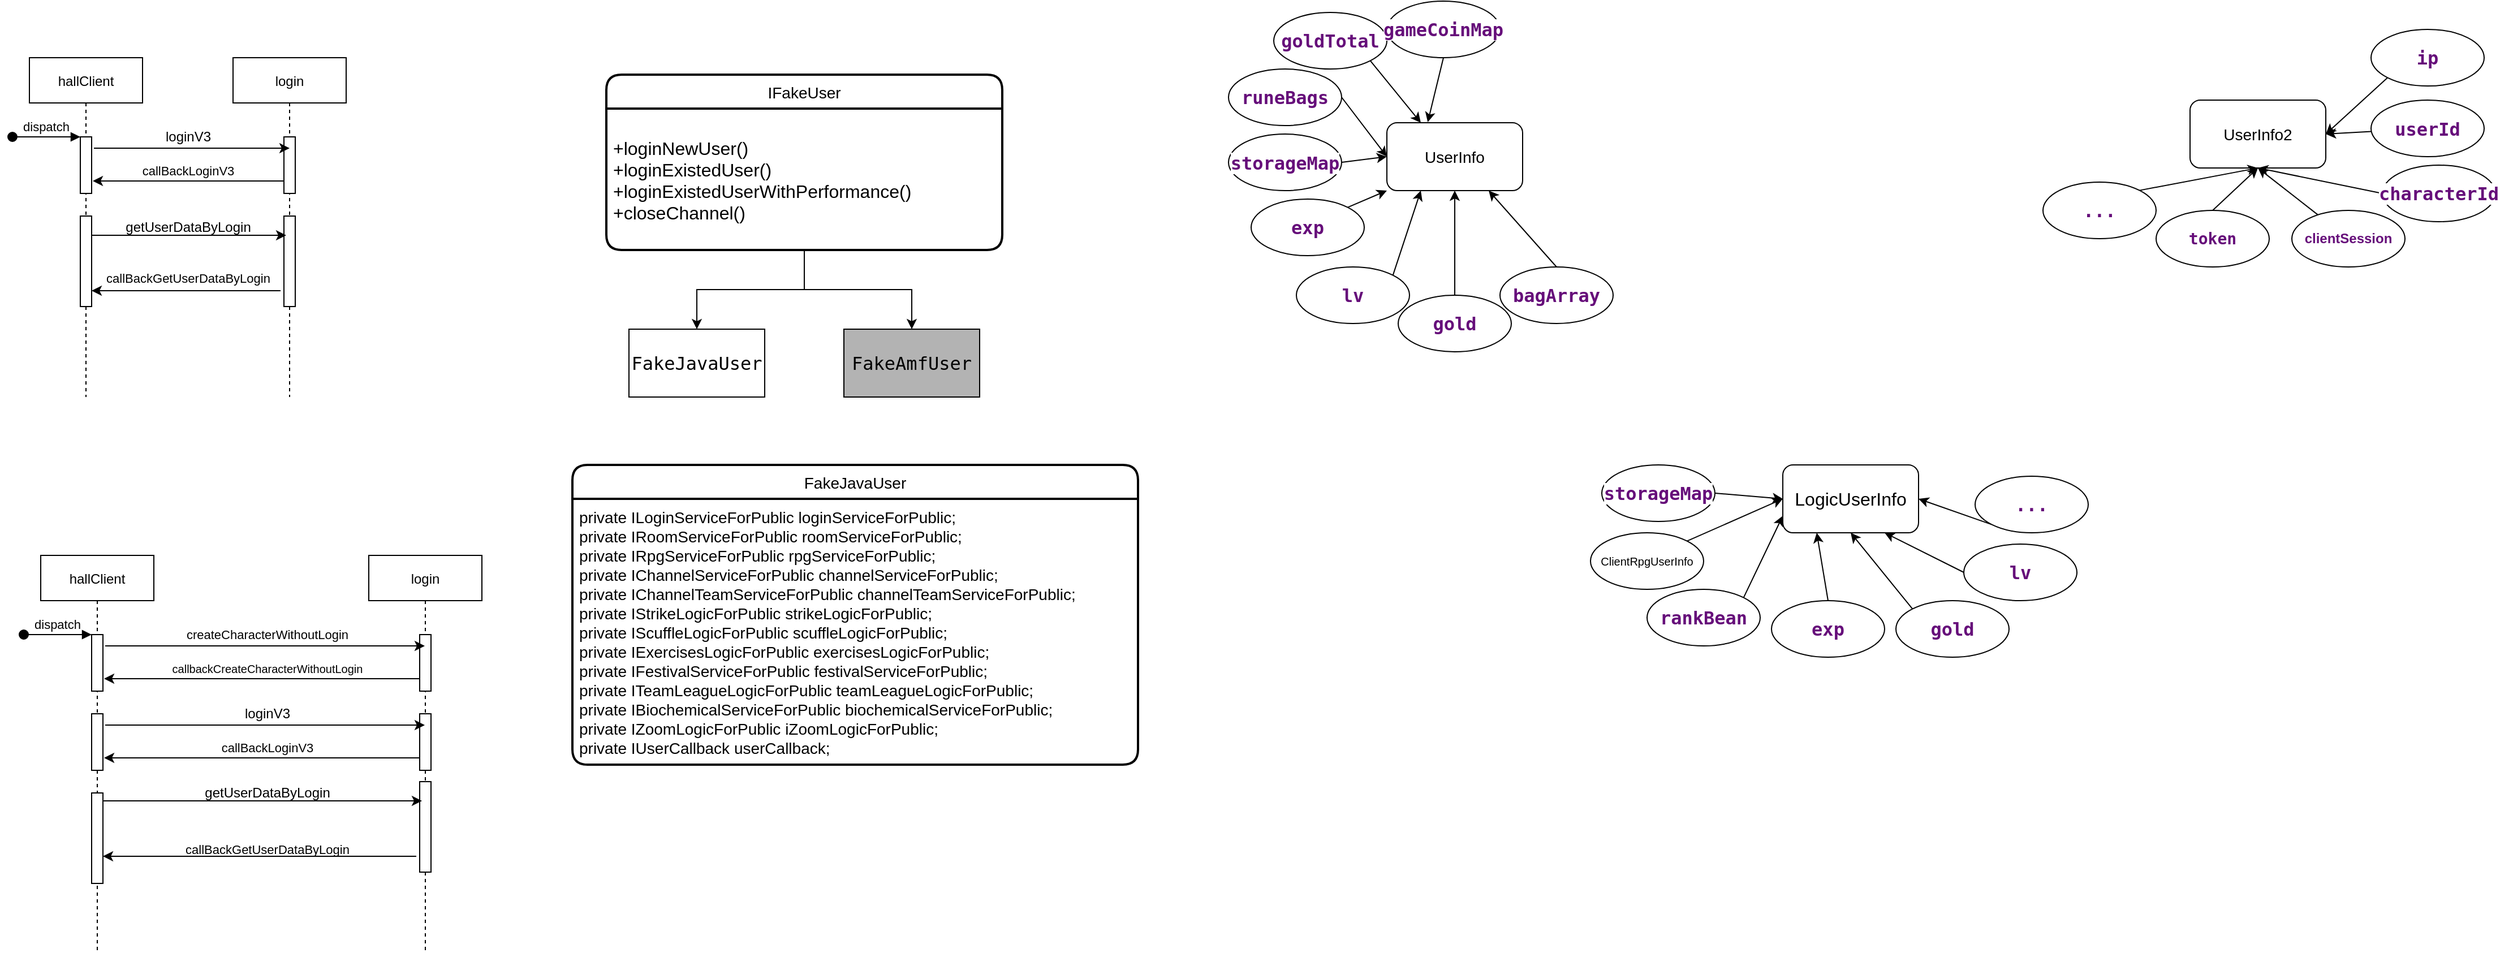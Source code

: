 <mxfile version="15.8.8" type="github">
  <diagram id="kgpKYQtTHZ0yAKxKKP6v" name="Page-1">
    <mxGraphModel dx="1013" dy="503" grid="1" gridSize="10" guides="1" tooltips="1" connect="1" arrows="1" fold="1" page="1" pageScale="1" pageWidth="3300" pageHeight="4681" math="0" shadow="0">
      <root>
        <mxCell id="0" />
        <mxCell id="1" parent="0" />
        <mxCell id="3nuBFxr9cyL0pnOWT2aG-1" value="hallClient" style="shape=umlLifeline;perimeter=lifelinePerimeter;container=1;collapsible=0;recursiveResize=0;rounded=0;shadow=0;strokeWidth=1;" parent="1" vertex="1">
          <mxGeometry x="120" y="80" width="100" height="300" as="geometry" />
        </mxCell>
        <mxCell id="3nuBFxr9cyL0pnOWT2aG-3" value="dispatch" style="verticalAlign=bottom;startArrow=oval;endArrow=block;startSize=8;shadow=0;strokeWidth=1;" parent="3nuBFxr9cyL0pnOWT2aG-1" edge="1">
          <mxGeometry relative="1" as="geometry">
            <mxPoint x="-15" y="70" as="sourcePoint" />
            <mxPoint x="45" y="70" as="targetPoint" />
          </mxGeometry>
        </mxCell>
        <mxCell id="3nuBFxr9cyL0pnOWT2aG-4" value="" style="points=[];perimeter=orthogonalPerimeter;rounded=0;shadow=0;strokeWidth=1;" parent="3nuBFxr9cyL0pnOWT2aG-1" vertex="1">
          <mxGeometry x="45" y="70" width="10" height="50" as="geometry" />
        </mxCell>
        <mxCell id="D1cvWWY6wySRjiaeFIVJ-10" value="" style="html=1;points=[];perimeter=orthogonalPerimeter;fontSize=11;" vertex="1" parent="3nuBFxr9cyL0pnOWT2aG-1">
          <mxGeometry x="45" y="140" width="10" height="80" as="geometry" />
        </mxCell>
        <mxCell id="3nuBFxr9cyL0pnOWT2aG-5" value="login" style="shape=umlLifeline;perimeter=lifelinePerimeter;container=1;collapsible=0;recursiveResize=0;rounded=0;shadow=0;strokeWidth=1;" parent="1" vertex="1">
          <mxGeometry x="300" y="80" width="100" height="300" as="geometry" />
        </mxCell>
        <mxCell id="3nuBFxr9cyL0pnOWT2aG-6" value="" style="points=[];perimeter=orthogonalPerimeter;rounded=0;shadow=0;strokeWidth=1;" parent="3nuBFxr9cyL0pnOWT2aG-5" vertex="1">
          <mxGeometry x="45" y="70" width="10" height="50" as="geometry" />
        </mxCell>
        <mxCell id="D1cvWWY6wySRjiaeFIVJ-11" value="" style="html=1;points=[];perimeter=orthogonalPerimeter;fontSize=11;" vertex="1" parent="3nuBFxr9cyL0pnOWT2aG-5">
          <mxGeometry x="45" y="140" width="10" height="80" as="geometry" />
        </mxCell>
        <mxCell id="D1cvWWY6wySRjiaeFIVJ-1" value="" style="endArrow=classic;html=1;rounded=0;exitX=1.2;exitY=0.2;exitDx=0;exitDy=0;exitPerimeter=0;" edge="1" parent="1" source="3nuBFxr9cyL0pnOWT2aG-4">
          <mxGeometry width="50" height="50" relative="1" as="geometry">
            <mxPoint x="180" y="160" as="sourcePoint" />
            <mxPoint x="350" y="160" as="targetPoint" />
            <Array as="points" />
          </mxGeometry>
        </mxCell>
        <mxCell id="D1cvWWY6wySRjiaeFIVJ-2" value="&lt;div style=&quot;background-color: rgb(255, 255, 255); font-size: 12px;&quot;&gt;loginV3&lt;/div&gt;" style="text;html=1;align=center;verticalAlign=middle;resizable=0;points=[];autosize=1;strokeColor=none;fillColor=none;fontSize=12;fontFamily=Helvetica;" vertex="1" parent="1">
          <mxGeometry x="230" y="130" width="60" height="40" as="geometry" />
        </mxCell>
        <mxCell id="D1cvWWY6wySRjiaeFIVJ-7" value="" style="endArrow=classic;html=1;rounded=0;entryX=1.1;entryY=0.78;entryDx=0;entryDy=0;entryPerimeter=0;" edge="1" parent="1" source="3nuBFxr9cyL0pnOWT2aG-6" target="3nuBFxr9cyL0pnOWT2aG-4">
          <mxGeometry width="50" height="50" relative="1" as="geometry">
            <mxPoint x="550" y="290" as="sourcePoint" />
            <mxPoint x="600" y="240" as="targetPoint" />
          </mxGeometry>
        </mxCell>
        <mxCell id="D1cvWWY6wySRjiaeFIVJ-8" value="&lt;div style=&quot;background-color: rgb(255, 255, 255); font-size: 11px;&quot;&gt;callBackLoginV3&lt;/div&gt;" style="text;html=1;align=center;verticalAlign=middle;resizable=0;points=[];autosize=1;strokeColor=none;fillColor=none;fontSize=11;fontFamily=Helvetica;" vertex="1" parent="1">
          <mxGeometry x="205" y="160" width="110" height="40" as="geometry" />
        </mxCell>
        <mxCell id="D1cvWWY6wySRjiaeFIVJ-12" value="" style="endArrow=classic;html=1;rounded=0;fontSize=11;entryX=0.2;entryY=0.213;entryDx=0;entryDy=0;entryPerimeter=0;" edge="1" parent="1" source="D1cvWWY6wySRjiaeFIVJ-10" target="D1cvWWY6wySRjiaeFIVJ-11">
          <mxGeometry width="50" height="50" relative="1" as="geometry">
            <mxPoint x="190" y="280" as="sourcePoint" />
            <mxPoint x="240" y="230" as="targetPoint" />
          </mxGeometry>
        </mxCell>
        <mxCell id="D1cvWWY6wySRjiaeFIVJ-13" value="&lt;div style=&quot;font-size: 12px;&quot;&gt;getUserDataByLogin&lt;/div&gt;" style="text;html=1;align=center;verticalAlign=middle;resizable=0;points=[];autosize=1;strokeColor=none;fillColor=none;fontSize=12;fontFamily=Helvetica;labelBackgroundColor=none;" vertex="1" parent="1">
          <mxGeometry x="195" y="220" width="130" height="20" as="geometry" />
        </mxCell>
        <mxCell id="D1cvWWY6wySRjiaeFIVJ-14" value="" style="endArrow=classic;html=1;rounded=0;fontFamily=Helvetica;fontSize=12;exitX=-0.3;exitY=0.825;exitDx=0;exitDy=0;exitPerimeter=0;" edge="1" parent="1" source="D1cvWWY6wySRjiaeFIVJ-11" target="D1cvWWY6wySRjiaeFIVJ-10">
          <mxGeometry width="50" height="50" relative="1" as="geometry">
            <mxPoint x="520" y="300" as="sourcePoint" />
            <mxPoint x="570" y="250" as="targetPoint" />
          </mxGeometry>
        </mxCell>
        <mxCell id="D1cvWWY6wySRjiaeFIVJ-15" value="&lt;div style=&quot;font-size: 11px;&quot;&gt;&lt;span style=&quot;font-size: 11px;&quot;&gt;callBackGetUserDataByLogin&lt;/span&gt;&lt;/div&gt;" style="text;html=1;align=center;verticalAlign=middle;resizable=0;points=[];autosize=1;strokeColor=none;fillColor=none;fontSize=11;fontFamily=Helvetica;fontColor=default;labelBackgroundColor=none;fontStyle=0" vertex="1" parent="1">
          <mxGeometry x="175" y="265" width="170" height="20" as="geometry" />
        </mxCell>
        <mxCell id="D1cvWWY6wySRjiaeFIVJ-16" value="hallClient" style="shape=umlLifeline;perimeter=lifelinePerimeter;container=1;collapsible=0;recursiveResize=0;rounded=0;shadow=0;strokeWidth=1;" vertex="1" parent="1">
          <mxGeometry x="130" y="520" width="100" height="350" as="geometry" />
        </mxCell>
        <mxCell id="D1cvWWY6wySRjiaeFIVJ-17" value="dispatch" style="verticalAlign=bottom;startArrow=oval;endArrow=block;startSize=8;shadow=0;strokeWidth=1;" edge="1" parent="D1cvWWY6wySRjiaeFIVJ-16">
          <mxGeometry relative="1" as="geometry">
            <mxPoint x="-15" y="70" as="sourcePoint" />
            <mxPoint x="45" y="70" as="targetPoint" />
          </mxGeometry>
        </mxCell>
        <mxCell id="D1cvWWY6wySRjiaeFIVJ-18" value="" style="points=[];perimeter=orthogonalPerimeter;rounded=0;shadow=0;strokeWidth=1;" vertex="1" parent="D1cvWWY6wySRjiaeFIVJ-16">
          <mxGeometry x="45" y="70" width="10" height="50" as="geometry" />
        </mxCell>
        <mxCell id="D1cvWWY6wySRjiaeFIVJ-20" value="login" style="shape=umlLifeline;perimeter=lifelinePerimeter;container=1;collapsible=0;recursiveResize=0;rounded=0;shadow=0;strokeWidth=1;" vertex="1" parent="1">
          <mxGeometry x="420" y="520" width="100" height="350" as="geometry" />
        </mxCell>
        <mxCell id="D1cvWWY6wySRjiaeFIVJ-21" value="" style="points=[];perimeter=orthogonalPerimeter;rounded=0;shadow=0;strokeWidth=1;" vertex="1" parent="D1cvWWY6wySRjiaeFIVJ-20">
          <mxGeometry x="45" y="70" width="10" height="50" as="geometry" />
        </mxCell>
        <mxCell id="D1cvWWY6wySRjiaeFIVJ-34" value="" style="points=[];perimeter=orthogonalPerimeter;rounded=0;shadow=0;strokeWidth=1;" vertex="1" parent="D1cvWWY6wySRjiaeFIVJ-20">
          <mxGeometry x="45" y="140" width="10" height="50" as="geometry" />
        </mxCell>
        <mxCell id="D1cvWWY6wySRjiaeFIVJ-35" value="" style="html=1;points=[];perimeter=orthogonalPerimeter;fontSize=11;" vertex="1" parent="D1cvWWY6wySRjiaeFIVJ-20">
          <mxGeometry x="45" y="200" width="10" height="80" as="geometry" />
        </mxCell>
        <mxCell id="D1cvWWY6wySRjiaeFIVJ-23" value="" style="endArrow=classic;html=1;rounded=0;exitX=1.2;exitY=0.2;exitDx=0;exitDy=0;exitPerimeter=0;" edge="1" parent="1" source="D1cvWWY6wySRjiaeFIVJ-18" target="D1cvWWY6wySRjiaeFIVJ-20">
          <mxGeometry width="50" height="50" relative="1" as="geometry">
            <mxPoint x="190" y="600" as="sourcePoint" />
            <mxPoint x="360" y="600" as="targetPoint" />
            <Array as="points" />
          </mxGeometry>
        </mxCell>
        <mxCell id="D1cvWWY6wySRjiaeFIVJ-24" value="&lt;div style=&quot;background-color: rgb(255, 255, 255); font-size: 11px;&quot;&gt;&lt;div style=&quot;font-size: 11px;&quot;&gt;createCharacterWithoutLogin&lt;/div&gt;&lt;/div&gt;" style="text;html=1;align=center;verticalAlign=middle;resizable=0;points=[];autosize=1;strokeColor=none;fillColor=none;fontSize=11;fontFamily=Helvetica;" vertex="1" parent="1">
          <mxGeometry x="240" y="570" width="180" height="40" as="geometry" />
        </mxCell>
        <mxCell id="D1cvWWY6wySRjiaeFIVJ-25" value="" style="endArrow=classic;html=1;rounded=0;entryX=1.1;entryY=0.78;entryDx=0;entryDy=0;entryPerimeter=0;" edge="1" parent="1" source="D1cvWWY6wySRjiaeFIVJ-21" target="D1cvWWY6wySRjiaeFIVJ-18">
          <mxGeometry width="50" height="50" relative="1" as="geometry">
            <mxPoint x="560" y="730" as="sourcePoint" />
            <mxPoint x="610" y="680" as="targetPoint" />
          </mxGeometry>
        </mxCell>
        <mxCell id="D1cvWWY6wySRjiaeFIVJ-26" value="&lt;div style=&quot;font-size: 10px;&quot;&gt;&lt;div style=&quot;font-size: 10px;&quot;&gt;callbackCreateCharacterWithoutLogin&lt;/div&gt;&lt;/div&gt;" style="text;html=1;align=center;verticalAlign=middle;resizable=0;points=[];autosize=1;strokeColor=none;fillColor=none;fontSize=10;fontFamily=Helvetica;fontStyle=0;labelBackgroundColor=none;" vertex="1" parent="1">
          <mxGeometry x="220" y="610" width="220" height="20" as="geometry" />
        </mxCell>
        <mxCell id="D1cvWWY6wySRjiaeFIVJ-32" value="" style="points=[];perimeter=orthogonalPerimeter;rounded=0;shadow=0;strokeWidth=1;" vertex="1" parent="1">
          <mxGeometry x="175" y="660" width="10" height="50" as="geometry" />
        </mxCell>
        <mxCell id="D1cvWWY6wySRjiaeFIVJ-33" value="" style="html=1;points=[];perimeter=orthogonalPerimeter;fontSize=11;" vertex="1" parent="1">
          <mxGeometry x="175" y="730" width="10" height="80" as="geometry" />
        </mxCell>
        <mxCell id="D1cvWWY6wySRjiaeFIVJ-36" value="" style="endArrow=classic;html=1;rounded=0;exitX=1.2;exitY=0.2;exitDx=0;exitDy=0;exitPerimeter=0;" edge="1" parent="1" source="D1cvWWY6wySRjiaeFIVJ-32" target="D1cvWWY6wySRjiaeFIVJ-20">
          <mxGeometry width="50" height="50" relative="1" as="geometry">
            <mxPoint x="190" y="670" as="sourcePoint" />
            <mxPoint x="360" y="670" as="targetPoint" />
            <Array as="points" />
          </mxGeometry>
        </mxCell>
        <mxCell id="D1cvWWY6wySRjiaeFIVJ-37" value="" style="endArrow=classic;html=1;rounded=0;entryX=1.1;entryY=0.78;entryDx=0;entryDy=0;entryPerimeter=0;" edge="1" parent="1" source="D1cvWWY6wySRjiaeFIVJ-34" target="D1cvWWY6wySRjiaeFIVJ-32">
          <mxGeometry width="50" height="50" relative="1" as="geometry">
            <mxPoint x="560" y="800" as="sourcePoint" />
            <mxPoint x="610" y="750" as="targetPoint" />
          </mxGeometry>
        </mxCell>
        <mxCell id="D1cvWWY6wySRjiaeFIVJ-38" value="&lt;div style=&quot;background-color: rgb(255, 255, 255); font-size: 11px;&quot;&gt;callBackLoginV3&lt;/div&gt;" style="text;html=1;align=center;verticalAlign=middle;resizable=0;points=[];autosize=1;strokeColor=none;fillColor=none;fontSize=11;fontFamily=Helvetica;" vertex="1" parent="1">
          <mxGeometry x="275" y="670" width="110" height="40" as="geometry" />
        </mxCell>
        <mxCell id="D1cvWWY6wySRjiaeFIVJ-39" value="" style="endArrow=classic;html=1;rounded=0;fontSize=11;entryX=0.2;entryY=0.213;entryDx=0;entryDy=0;entryPerimeter=0;" edge="1" parent="1" source="D1cvWWY6wySRjiaeFIVJ-33" target="D1cvWWY6wySRjiaeFIVJ-35">
          <mxGeometry width="50" height="50" relative="1" as="geometry">
            <mxPoint x="200" y="790" as="sourcePoint" />
            <mxPoint x="250" y="740" as="targetPoint" />
          </mxGeometry>
        </mxCell>
        <mxCell id="D1cvWWY6wySRjiaeFIVJ-40" value="&lt;div style=&quot;font-size: 12px;&quot;&gt;getUserDataByLogin&lt;/div&gt;" style="text;html=1;align=center;verticalAlign=middle;resizable=0;points=[];autosize=1;strokeColor=none;fillColor=none;fontSize=12;fontFamily=Helvetica;labelBackgroundColor=none;" vertex="1" parent="1">
          <mxGeometry x="265" y="720" width="130" height="20" as="geometry" />
        </mxCell>
        <mxCell id="D1cvWWY6wySRjiaeFIVJ-41" value="" style="endArrow=classic;html=1;rounded=0;fontFamily=Helvetica;fontSize=12;exitX=-0.3;exitY=0.825;exitDx=0;exitDy=0;exitPerimeter=0;" edge="1" parent="1" source="D1cvWWY6wySRjiaeFIVJ-35" target="D1cvWWY6wySRjiaeFIVJ-33">
          <mxGeometry width="50" height="50" relative="1" as="geometry">
            <mxPoint x="530" y="810" as="sourcePoint" />
            <mxPoint x="580" y="760" as="targetPoint" />
          </mxGeometry>
        </mxCell>
        <mxCell id="D1cvWWY6wySRjiaeFIVJ-42" value="&lt;div style=&quot;font-size: 11px;&quot;&gt;&lt;span style=&quot;font-size: 11px;&quot;&gt;callBackGetUserDataByLogin&lt;/span&gt;&lt;/div&gt;" style="text;html=1;align=center;verticalAlign=middle;resizable=0;points=[];autosize=1;strokeColor=none;fillColor=none;fontSize=11;fontFamily=Helvetica;fontColor=default;labelBackgroundColor=none;fontStyle=0" vertex="1" parent="1">
          <mxGeometry x="245" y="770" width="170" height="20" as="geometry" />
        </mxCell>
        <mxCell id="D1cvWWY6wySRjiaeFIVJ-44" value="&lt;div style=&quot;background-color: rgb(255, 255, 255); font-size: 12px;&quot;&gt;loginV3&lt;/div&gt;" style="text;html=1;align=center;verticalAlign=middle;resizable=0;points=[];autosize=1;strokeColor=none;fillColor=none;fontSize=12;fontFamily=Helvetica;" vertex="1" parent="1">
          <mxGeometry x="300" y="640" width="60" height="40" as="geometry" />
        </mxCell>
        <mxCell id="D1cvWWY6wySRjiaeFIVJ-49" value="IFakeUser" style="swimlane;childLayout=stackLayout;horizontal=1;startSize=30;horizontalStack=0;rounded=1;fontSize=14;fontStyle=0;strokeWidth=2;resizeParent=0;resizeLast=1;shadow=0;dashed=0;align=center;labelBackgroundColor=none;fontFamily=Helvetica;fontColor=default;" vertex="1" parent="1">
          <mxGeometry x="630" y="95" width="350" height="155" as="geometry" />
        </mxCell>
        <mxCell id="D1cvWWY6wySRjiaeFIVJ-50" value="+loginNewUser()&#xa;+loginExistedUser()&#xa;+loginExistedUserWithPerformance()&#xa;+closeChannel()" style="align=left;strokeColor=none;fillColor=none;spacingLeft=4;fontSize=16;verticalAlign=middle;resizable=0;rotatable=0;part=1;labelBackgroundColor=none;fontFamily=Helvetica;fontColor=default;" vertex="1" parent="D1cvWWY6wySRjiaeFIVJ-49">
          <mxGeometry y="30" width="350" height="125" as="geometry" />
        </mxCell>
        <mxCell id="D1cvWWY6wySRjiaeFIVJ-51" value="&lt;pre style=&quot;font-size: 12pt;&quot;&gt;FakeAmfUser&lt;/pre&gt;" style="rounded=0;whiteSpace=wrap;html=1;labelBackgroundColor=none;fontFamily=Helvetica;fontSize=16;fontColor=default;fillColor=#B3B3B3;" vertex="1" parent="1">
          <mxGeometry x="840" y="320" width="120" height="60" as="geometry" />
        </mxCell>
        <mxCell id="D1cvWWY6wySRjiaeFIVJ-52" value="&lt;pre style=&quot;background-color: rgb(255 , 255 , 255) ; font-size: 12pt&quot;&gt;FakeJavaUser&lt;/pre&gt;" style="rounded=0;whiteSpace=wrap;html=1;labelBackgroundColor=none;fontFamily=Helvetica;fontSize=16;fontColor=default;" vertex="1" parent="1">
          <mxGeometry x="650" y="320" width="120" height="60" as="geometry" />
        </mxCell>
        <mxCell id="D1cvWWY6wySRjiaeFIVJ-53" style="edgeStyle=orthogonalEdgeStyle;rounded=0;orthogonalLoop=1;jettySize=auto;html=1;exitX=0.5;exitY=1;exitDx=0;exitDy=0;entryX=0.5;entryY=0;entryDx=0;entryDy=0;fontFamily=Helvetica;fontSize=16;fontColor=default;" edge="1" parent="1" source="D1cvWWY6wySRjiaeFIVJ-50" target="D1cvWWY6wySRjiaeFIVJ-52">
          <mxGeometry relative="1" as="geometry" />
        </mxCell>
        <mxCell id="D1cvWWY6wySRjiaeFIVJ-54" style="edgeStyle=orthogonalEdgeStyle;rounded=0;orthogonalLoop=1;jettySize=auto;html=1;exitX=0.5;exitY=1;exitDx=0;exitDy=0;fontFamily=Helvetica;fontSize=16;fontColor=default;" edge="1" parent="1" source="D1cvWWY6wySRjiaeFIVJ-50" target="D1cvWWY6wySRjiaeFIVJ-51">
          <mxGeometry relative="1" as="geometry" />
        </mxCell>
        <mxCell id="D1cvWWY6wySRjiaeFIVJ-56" value="FakeJavaUser" style="swimlane;childLayout=stackLayout;horizontal=1;startSize=30;horizontalStack=0;rounded=1;fontSize=14;fontStyle=0;strokeWidth=2;resizeParent=0;resizeLast=1;shadow=0;dashed=0;align=center;labelBackgroundColor=none;fontFamily=Helvetica;fontColor=default;" vertex="1" parent="1">
          <mxGeometry x="600" y="440" width="500" height="265" as="geometry" />
        </mxCell>
        <mxCell id="D1cvWWY6wySRjiaeFIVJ-57" value="private ILoginServiceForPublic loginServiceForPublic;&#xa;private IRoomServiceForPublic roomServiceForPublic;&#xa;private IRpgServiceForPublic rpgServiceForPublic;&#xa;private IChannelServiceForPublic channelServiceForPublic;&#xa;private IChannelTeamServiceForPublic channelTeamServiceForPublic;&#xa;private IStrikeLogicForPublic strikeLogicForPublic;&#xa;private IScuffleLogicForPublic scuffleLogicForPublic;&#xa;private IExercisesLogicForPublic exercisesLogicForPublic;&#xa;private IFestivalServiceForPublic festivalServiceForPublic;&#xa;private ITeamLeagueLogicForPublic teamLeagueLogicForPublic;&#xa;private IBiochemicalServiceForPublic biochemicalServiceForPublic;&#xa;private IZoomLogicForPublic iZoomLogicForPublic;&#xa;private IUserCallback userCallback;" style="align=left;strokeColor=none;fillColor=none;spacingLeft=4;fontSize=14;verticalAlign=middle;resizable=0;rotatable=0;part=1;labelBackgroundColor=none;fontFamily=Helvetica;fontColor=default;" vertex="1" parent="D1cvWWY6wySRjiaeFIVJ-56">
          <mxGeometry y="30" width="500" height="235" as="geometry" />
        </mxCell>
        <mxCell id="D1cvWWY6wySRjiaeFIVJ-60" value="&lt;span&gt;UserInfo&lt;/span&gt;" style="rounded=1;whiteSpace=wrap;html=1;labelBackgroundColor=none;fontFamily=Helvetica;fontSize=14;fontColor=default;fillColor=#FFFFFF;" vertex="1" parent="1">
          <mxGeometry x="1320" y="137.5" width="120" height="60" as="geometry" />
        </mxCell>
        <mxCell id="D1cvWWY6wySRjiaeFIVJ-61" value="&lt;span&gt;UserInfo2&lt;/span&gt;" style="rounded=1;whiteSpace=wrap;html=1;labelBackgroundColor=none;fontFamily=Helvetica;fontSize=14;fontColor=default;fillColor=#FFFFFF;" vertex="1" parent="1">
          <mxGeometry x="2030" y="117.5" width="120" height="60" as="geometry" />
        </mxCell>
        <mxCell id="D1cvWWY6wySRjiaeFIVJ-70" style="edgeStyle=none;rounded=0;orthogonalLoop=1;jettySize=auto;html=1;entryX=0.5;entryY=1;entryDx=0;entryDy=0;fontFamily=Helvetica;fontSize=14;fontColor=default;" edge="1" parent="1" source="D1cvWWY6wySRjiaeFIVJ-62" target="D1cvWWY6wySRjiaeFIVJ-61">
          <mxGeometry relative="1" as="geometry" />
        </mxCell>
        <mxCell id="D1cvWWY6wySRjiaeFIVJ-62" value="&lt;div style=&quot;background-color: rgb(255, 255, 255); font-size: 12px;&quot;&gt;&lt;span style=&quot;color: rgb(102, 14, 122); font-weight: bold; font-size: 12px;&quot;&gt;clientSession&lt;/span&gt;&lt;/div&gt;" style="ellipse;whiteSpace=wrap;html=1;labelBackgroundColor=none;fontFamily=Helvetica;fontSize=12;fontColor=default;fillColor=#FFFFFF;" vertex="1" parent="1">
          <mxGeometry x="2120" y="215" width="100" height="50" as="geometry" />
        </mxCell>
        <mxCell id="D1cvWWY6wySRjiaeFIVJ-69" style="rounded=0;orthogonalLoop=1;jettySize=auto;html=1;exitX=0.5;exitY=0;exitDx=0;exitDy=0;fontFamily=Helvetica;fontSize=14;fontColor=default;entryX=0.5;entryY=1;entryDx=0;entryDy=0;" edge="1" parent="1" source="D1cvWWY6wySRjiaeFIVJ-64" target="D1cvWWY6wySRjiaeFIVJ-61">
          <mxGeometry relative="1" as="geometry" />
        </mxCell>
        <mxCell id="D1cvWWY6wySRjiaeFIVJ-64" value="&lt;div style=&quot;background-color: rgb(255, 255, 255); font-size: 14px;&quot;&gt;&lt;pre style=&quot;font-size: 14px;&quot;&gt;&lt;span style=&quot;color: rgb(102, 14, 122); font-weight: bold; font-size: 14px;&quot;&gt;token&lt;/span&gt;&lt;/pre&gt;&lt;/div&gt;" style="ellipse;whiteSpace=wrap;html=1;labelBackgroundColor=none;fontFamily=Helvetica;fontSize=14;fontColor=default;fillColor=#FFFFFF;" vertex="1" parent="1">
          <mxGeometry x="2000" y="215" width="100" height="50" as="geometry" />
        </mxCell>
        <mxCell id="D1cvWWY6wySRjiaeFIVJ-74" style="edgeStyle=none;rounded=0;orthogonalLoop=1;jettySize=auto;html=1;exitX=0;exitY=1;exitDx=0;exitDy=0;entryX=1;entryY=0.5;entryDx=0;entryDy=0;fontFamily=Helvetica;fontSize=14;fontColor=default;" edge="1" parent="1" source="D1cvWWY6wySRjiaeFIVJ-65" target="D1cvWWY6wySRjiaeFIVJ-61">
          <mxGeometry relative="1" as="geometry" />
        </mxCell>
        <mxCell id="D1cvWWY6wySRjiaeFIVJ-65" value="&lt;div style=&quot;background-color: rgb(255 , 255 , 255) ; font-size: 14px&quot;&gt;&lt;pre style=&quot;font-size: 14px&quot;&gt;&lt;pre style=&quot;font-size: 12pt&quot;&gt;&lt;span style=&quot;color: #660e7a ; font-weight: bold&quot;&gt;ip&lt;/span&gt;&lt;/pre&gt;&lt;/pre&gt;&lt;/div&gt;" style="ellipse;whiteSpace=wrap;html=1;labelBackgroundColor=none;fontFamily=Helvetica;fontSize=14;fontColor=default;fillColor=#FFFFFF;" vertex="1" parent="1">
          <mxGeometry x="2190" y="55" width="100" height="50" as="geometry" />
        </mxCell>
        <mxCell id="D1cvWWY6wySRjiaeFIVJ-72" style="edgeStyle=none;rounded=0;orthogonalLoop=1;jettySize=auto;html=1;exitX=0;exitY=0.5;exitDx=0;exitDy=0;entryX=0.5;entryY=1;entryDx=0;entryDy=0;fontFamily=Helvetica;fontSize=14;fontColor=default;" edge="1" parent="1" source="D1cvWWY6wySRjiaeFIVJ-66" target="D1cvWWY6wySRjiaeFIVJ-61">
          <mxGeometry relative="1" as="geometry" />
        </mxCell>
        <mxCell id="D1cvWWY6wySRjiaeFIVJ-66" value="&lt;div style=&quot;background-color: rgb(255 , 255 , 255) ; font-size: 14px&quot;&gt;&lt;pre style=&quot;font-size: 14px&quot;&gt;&lt;pre style=&quot;font-size: 12pt&quot;&gt;&lt;span style=&quot;color: #660e7a ; font-weight: bold&quot;&gt;characterId&lt;/span&gt;&lt;/pre&gt;&lt;/pre&gt;&lt;/div&gt;" style="ellipse;whiteSpace=wrap;html=1;labelBackgroundColor=none;fontFamily=Helvetica;fontSize=14;fontColor=default;fillColor=#FFFFFF;" vertex="1" parent="1">
          <mxGeometry x="2200" y="175" width="100" height="50" as="geometry" />
        </mxCell>
        <mxCell id="D1cvWWY6wySRjiaeFIVJ-71" style="edgeStyle=none;rounded=0;orthogonalLoop=1;jettySize=auto;html=1;entryX=1;entryY=0.5;entryDx=0;entryDy=0;fontFamily=Helvetica;fontSize=14;fontColor=default;" edge="1" parent="1" source="D1cvWWY6wySRjiaeFIVJ-67" target="D1cvWWY6wySRjiaeFIVJ-61">
          <mxGeometry relative="1" as="geometry" />
        </mxCell>
        <mxCell id="D1cvWWY6wySRjiaeFIVJ-67" value="&lt;div style=&quot;background-color: rgb(255 , 255 , 255) ; font-size: 14px&quot;&gt;&lt;pre style=&quot;font-size: 14px&quot;&gt;&lt;pre style=&quot;font-size: 12pt&quot;&gt;&lt;span style=&quot;color: #660e7a ; font-weight: bold&quot;&gt;userId&lt;/span&gt;&lt;/pre&gt;&lt;/pre&gt;&lt;/div&gt;" style="ellipse;whiteSpace=wrap;html=1;labelBackgroundColor=none;fontFamily=Helvetica;fontSize=14;fontColor=default;fillColor=#FFFFFF;" vertex="1" parent="1">
          <mxGeometry x="2190" y="117.5" width="100" height="50" as="geometry" />
        </mxCell>
        <mxCell id="D1cvWWY6wySRjiaeFIVJ-75" style="edgeStyle=none;rounded=0;orthogonalLoop=1;jettySize=auto;html=1;exitX=1;exitY=0;exitDx=0;exitDy=0;entryX=0.5;entryY=1;entryDx=0;entryDy=0;fontFamily=Helvetica;fontSize=14;fontColor=default;" edge="1" parent="1" source="D1cvWWY6wySRjiaeFIVJ-68" target="D1cvWWY6wySRjiaeFIVJ-61">
          <mxGeometry relative="1" as="geometry" />
        </mxCell>
        <mxCell id="D1cvWWY6wySRjiaeFIVJ-68" value="&lt;div style=&quot;background-color: rgb(255 , 255 , 255) ; font-size: 14px&quot;&gt;&lt;pre style=&quot;font-size: 14px&quot;&gt;&lt;pre style=&quot;font-size: 12pt&quot;&gt;&lt;span style=&quot;color: #660e7a ; font-weight: bold&quot;&gt;...&lt;/span&gt;&lt;/pre&gt;&lt;/pre&gt;&lt;/div&gt;" style="ellipse;whiteSpace=wrap;html=1;labelBackgroundColor=none;fontFamily=Helvetica;fontSize=14;fontColor=default;fillColor=#FFFFFF;" vertex="1" parent="1">
          <mxGeometry x="1900" y="190" width="100" height="50" as="geometry" />
        </mxCell>
        <mxCell id="D1cvWWY6wySRjiaeFIVJ-85" style="edgeStyle=none;rounded=0;orthogonalLoop=1;jettySize=auto;html=1;exitX=1;exitY=0;exitDx=0;exitDy=0;entryX=0.25;entryY=1;entryDx=0;entryDy=0;fontFamily=Helvetica;fontSize=14;fontColor=default;" edge="1" parent="1" source="D1cvWWY6wySRjiaeFIVJ-76" target="D1cvWWY6wySRjiaeFIVJ-60">
          <mxGeometry relative="1" as="geometry" />
        </mxCell>
        <mxCell id="D1cvWWY6wySRjiaeFIVJ-76" value="&lt;div style=&quot;background-color: rgb(255 , 255 , 255) ; font-size: 12px&quot;&gt;&lt;pre style=&quot;font-size: 12pt&quot;&gt;&lt;span style=&quot;color: #660e7a ; font-weight: bold&quot;&gt;lv&lt;/span&gt;&lt;/pre&gt;&lt;/div&gt;" style="ellipse;whiteSpace=wrap;html=1;labelBackgroundColor=none;fontFamily=Helvetica;fontSize=12;fontColor=default;fillColor=#FFFFFF;" vertex="1" parent="1">
          <mxGeometry x="1240" y="265" width="100" height="50" as="geometry" />
        </mxCell>
        <mxCell id="D1cvWWY6wySRjiaeFIVJ-86" style="edgeStyle=none;rounded=0;orthogonalLoop=1;jettySize=auto;html=1;exitX=0.5;exitY=0;exitDx=0;exitDy=0;entryX=0.5;entryY=1;entryDx=0;entryDy=0;fontFamily=Helvetica;fontSize=14;fontColor=default;" edge="1" parent="1" source="D1cvWWY6wySRjiaeFIVJ-77" target="D1cvWWY6wySRjiaeFIVJ-60">
          <mxGeometry relative="1" as="geometry" />
        </mxCell>
        <mxCell id="D1cvWWY6wySRjiaeFIVJ-77" value="&lt;div style=&quot;background-color: rgb(255 , 255 , 255) ; font-size: 12px&quot;&gt;&lt;pre style=&quot;font-size: 12pt&quot;&gt;&lt;span style=&quot;color: #660e7a ; font-weight: bold&quot;&gt;gold&lt;/span&gt;&lt;/pre&gt;&lt;/div&gt;" style="ellipse;whiteSpace=wrap;html=1;labelBackgroundColor=none;fontFamily=Helvetica;fontSize=12;fontColor=default;fillColor=#FFFFFF;" vertex="1" parent="1">
          <mxGeometry x="1330" y="290" width="100" height="50" as="geometry" />
        </mxCell>
        <mxCell id="D1cvWWY6wySRjiaeFIVJ-90" style="edgeStyle=none;rounded=0;orthogonalLoop=1;jettySize=auto;html=1;exitX=1;exitY=1;exitDx=0;exitDy=0;entryX=0.25;entryY=0;entryDx=0;entryDy=0;fontFamily=Helvetica;fontSize=14;fontColor=default;" edge="1" parent="1" source="D1cvWWY6wySRjiaeFIVJ-78" target="D1cvWWY6wySRjiaeFIVJ-60">
          <mxGeometry relative="1" as="geometry" />
        </mxCell>
        <mxCell id="D1cvWWY6wySRjiaeFIVJ-78" value="&lt;div style=&quot;background-color: rgb(255 , 255 , 255) ; font-size: 12px&quot;&gt;&lt;pre style=&quot;font-size: 12pt&quot;&gt;&lt;span style=&quot;color: #660e7a ; font-weight: bold&quot;&gt;goldTotal&lt;/span&gt;&lt;/pre&gt;&lt;/div&gt;" style="ellipse;whiteSpace=wrap;html=1;labelBackgroundColor=none;fontFamily=Helvetica;fontSize=12;fontColor=default;fillColor=#FFFFFF;" vertex="1" parent="1">
          <mxGeometry x="1220" y="40" width="100" height="50" as="geometry" />
        </mxCell>
        <mxCell id="D1cvWWY6wySRjiaeFIVJ-84" style="edgeStyle=none;rounded=0;orthogonalLoop=1;jettySize=auto;html=1;exitX=1;exitY=0;exitDx=0;exitDy=0;entryX=0;entryY=1;entryDx=0;entryDy=0;fontFamily=Helvetica;fontSize=14;fontColor=default;" edge="1" parent="1" source="D1cvWWY6wySRjiaeFIVJ-79" target="D1cvWWY6wySRjiaeFIVJ-60">
          <mxGeometry relative="1" as="geometry" />
        </mxCell>
        <mxCell id="D1cvWWY6wySRjiaeFIVJ-79" value="&lt;div style=&quot;background-color: rgb(255 , 255 , 255) ; font-size: 12px&quot;&gt;&lt;pre style=&quot;font-size: 12pt&quot;&gt;&lt;span style=&quot;color: #660e7a ; font-weight: bold&quot;&gt;exp&lt;/span&gt;&lt;/pre&gt;&lt;/div&gt;" style="ellipse;whiteSpace=wrap;html=1;labelBackgroundColor=none;fontFamily=Helvetica;fontSize=12;fontColor=default;fillColor=#FFFFFF;" vertex="1" parent="1">
          <mxGeometry x="1200" y="205" width="100" height="50" as="geometry" />
        </mxCell>
        <mxCell id="D1cvWWY6wySRjiaeFIVJ-89" style="edgeStyle=none;rounded=0;orthogonalLoop=1;jettySize=auto;html=1;exitX=1;exitY=0.5;exitDx=0;exitDy=0;entryX=0;entryY=0.5;entryDx=0;entryDy=0;fontFamily=Helvetica;fontSize=14;fontColor=default;" edge="1" parent="1" source="D1cvWWY6wySRjiaeFIVJ-80" target="D1cvWWY6wySRjiaeFIVJ-60">
          <mxGeometry relative="1" as="geometry" />
        </mxCell>
        <mxCell id="D1cvWWY6wySRjiaeFIVJ-80" value="&lt;div style=&quot;background-color: rgb(255 , 255 , 255) ; font-size: 12px&quot;&gt;&lt;pre style=&quot;font-size: 12pt&quot;&gt;&lt;span style=&quot;color: #660e7a ; font-weight: bold&quot;&gt;runeBags&lt;/span&gt;&lt;/pre&gt;&lt;/div&gt;" style="ellipse;whiteSpace=wrap;html=1;labelBackgroundColor=none;fontFamily=Helvetica;fontSize=12;fontColor=default;fillColor=#FFFFFF;" vertex="1" parent="1">
          <mxGeometry x="1180" y="90" width="100" height="50" as="geometry" />
        </mxCell>
        <mxCell id="D1cvWWY6wySRjiaeFIVJ-91" style="edgeStyle=none;rounded=0;orthogonalLoop=1;jettySize=auto;html=1;exitX=0.5;exitY=1;exitDx=0;exitDy=0;entryX=0.301;entryY=-0.008;entryDx=0;entryDy=0;entryPerimeter=0;fontFamily=Helvetica;fontSize=14;fontColor=default;" edge="1" parent="1" source="D1cvWWY6wySRjiaeFIVJ-81" target="D1cvWWY6wySRjiaeFIVJ-60">
          <mxGeometry relative="1" as="geometry" />
        </mxCell>
        <mxCell id="D1cvWWY6wySRjiaeFIVJ-81" value="&lt;div style=&quot;background-color: rgb(255 , 255 , 255) ; font-size: 12px&quot;&gt;&lt;pre style=&quot;font-size: 12pt&quot;&gt;&lt;span style=&quot;color: #660e7a ; font-weight: bold&quot;&gt;gameCoinMap&lt;/span&gt;&lt;/pre&gt;&lt;/div&gt;" style="ellipse;whiteSpace=wrap;html=1;labelBackgroundColor=none;fontFamily=Helvetica;fontSize=12;fontColor=default;fillColor=#FFFFFF;" vertex="1" parent="1">
          <mxGeometry x="1320" y="30" width="100" height="50" as="geometry" />
        </mxCell>
        <mxCell id="D1cvWWY6wySRjiaeFIVJ-87" style="edgeStyle=none;rounded=0;orthogonalLoop=1;jettySize=auto;html=1;exitX=0.5;exitY=0;exitDx=0;exitDy=0;entryX=0.75;entryY=1;entryDx=0;entryDy=0;fontFamily=Helvetica;fontSize=14;fontColor=default;" edge="1" parent="1" source="D1cvWWY6wySRjiaeFIVJ-82" target="D1cvWWY6wySRjiaeFIVJ-60">
          <mxGeometry relative="1" as="geometry" />
        </mxCell>
        <mxCell id="D1cvWWY6wySRjiaeFIVJ-82" value="&lt;div style=&quot;background-color: rgb(255 , 255 , 255) ; font-size: 12px&quot;&gt;&lt;pre style=&quot;font-size: 12pt&quot;&gt;&lt;span style=&quot;color: #660e7a ; font-weight: bold&quot;&gt;bagArray&lt;/span&gt;&lt;/pre&gt;&lt;/div&gt;" style="ellipse;whiteSpace=wrap;html=1;labelBackgroundColor=none;fontFamily=Helvetica;fontSize=12;fontColor=default;fillColor=#FFFFFF;" vertex="1" parent="1">
          <mxGeometry x="1420" y="265" width="100" height="50" as="geometry" />
        </mxCell>
        <mxCell id="D1cvWWY6wySRjiaeFIVJ-88" style="edgeStyle=none;rounded=0;orthogonalLoop=1;jettySize=auto;html=1;exitX=1;exitY=0.5;exitDx=0;exitDy=0;entryX=0;entryY=0.5;entryDx=0;entryDy=0;fontFamily=Helvetica;fontSize=14;fontColor=default;" edge="1" parent="1" source="D1cvWWY6wySRjiaeFIVJ-83" target="D1cvWWY6wySRjiaeFIVJ-60">
          <mxGeometry relative="1" as="geometry" />
        </mxCell>
        <mxCell id="D1cvWWY6wySRjiaeFIVJ-83" value="&lt;div style=&quot;background-color: rgb(255 , 255 , 255) ; font-size: 12px&quot;&gt;&lt;pre style=&quot;font-size: 12pt&quot;&gt;&lt;span style=&quot;color: #660e7a ; font-weight: bold&quot;&gt;storageMap&lt;/span&gt;&lt;/pre&gt;&lt;/div&gt;" style="ellipse;whiteSpace=wrap;html=1;labelBackgroundColor=none;fontFamily=Helvetica;fontSize=12;fontColor=default;fillColor=#FFFFFF;" vertex="1" parent="1">
          <mxGeometry x="1180" y="147.5" width="100" height="50" as="geometry" />
        </mxCell>
        <mxCell id="D1cvWWY6wySRjiaeFIVJ-92" value="&lt;div style=&quot;background-color: rgb(255 , 255 , 255) ; font-size: 12pt&quot;&gt;LogicUserInfo&lt;/div&gt;" style="rounded=1;whiteSpace=wrap;html=1;labelBackgroundColor=none;fontFamily=Helvetica;fontSize=14;fontColor=default;fillColor=#FFFFFF;" vertex="1" parent="1">
          <mxGeometry x="1670" y="440" width="120" height="60" as="geometry" />
        </mxCell>
        <mxCell id="D1cvWWY6wySRjiaeFIVJ-105" style="edgeStyle=none;rounded=0;orthogonalLoop=1;jettySize=auto;html=1;exitX=0;exitY=0.5;exitDx=0;exitDy=0;entryX=0.75;entryY=1;entryDx=0;entryDy=0;fontFamily=Helvetica;fontSize=10;fontColor=default;" edge="1" parent="1" source="D1cvWWY6wySRjiaeFIVJ-93" target="D1cvWWY6wySRjiaeFIVJ-92">
          <mxGeometry relative="1" as="geometry" />
        </mxCell>
        <mxCell id="D1cvWWY6wySRjiaeFIVJ-93" value="&lt;div style=&quot;background-color: rgb(255 , 255 , 255) ; font-size: 12px&quot;&gt;&lt;pre style=&quot;font-size: 12pt&quot;&gt;&lt;span style=&quot;color: #660e7a ; font-weight: bold&quot;&gt;lv&lt;/span&gt;&lt;/pre&gt;&lt;/div&gt;" style="ellipse;whiteSpace=wrap;html=1;labelBackgroundColor=none;fontFamily=Helvetica;fontSize=12;fontColor=default;fillColor=#FFFFFF;" vertex="1" parent="1">
          <mxGeometry x="1830" y="510" width="100" height="50" as="geometry" />
        </mxCell>
        <mxCell id="D1cvWWY6wySRjiaeFIVJ-104" style="edgeStyle=none;rounded=0;orthogonalLoop=1;jettySize=auto;html=1;exitX=0;exitY=0;exitDx=0;exitDy=0;entryX=0.5;entryY=1;entryDx=0;entryDy=0;fontFamily=Helvetica;fontSize=10;fontColor=default;" edge="1" parent="1" source="D1cvWWY6wySRjiaeFIVJ-94" target="D1cvWWY6wySRjiaeFIVJ-92">
          <mxGeometry relative="1" as="geometry" />
        </mxCell>
        <mxCell id="D1cvWWY6wySRjiaeFIVJ-94" value="&lt;div style=&quot;background-color: rgb(255 , 255 , 255) ; font-size: 12px&quot;&gt;&lt;pre style=&quot;font-size: 12pt&quot;&gt;&lt;span style=&quot;color: #660e7a ; font-weight: bold&quot;&gt;gold&lt;/span&gt;&lt;/pre&gt;&lt;/div&gt;" style="ellipse;whiteSpace=wrap;html=1;labelBackgroundColor=none;fontFamily=Helvetica;fontSize=12;fontColor=default;fillColor=#FFFFFF;" vertex="1" parent="1">
          <mxGeometry x="1770" y="560" width="100" height="50" as="geometry" />
        </mxCell>
        <mxCell id="D1cvWWY6wySRjiaeFIVJ-101" style="edgeStyle=none;rounded=0;orthogonalLoop=1;jettySize=auto;html=1;exitX=0.5;exitY=0;exitDx=0;exitDy=0;entryX=0.25;entryY=1;entryDx=0;entryDy=0;fontFamily=Helvetica;fontSize=10;fontColor=default;" edge="1" parent="1" source="D1cvWWY6wySRjiaeFIVJ-95" target="D1cvWWY6wySRjiaeFIVJ-92">
          <mxGeometry relative="1" as="geometry" />
        </mxCell>
        <mxCell id="D1cvWWY6wySRjiaeFIVJ-95" value="&lt;div style=&quot;background-color: rgb(255 , 255 , 255) ; font-size: 12px&quot;&gt;&lt;pre style=&quot;font-size: 12pt&quot;&gt;&lt;span style=&quot;color: #660e7a ; font-weight: bold&quot;&gt;exp&lt;/span&gt;&lt;/pre&gt;&lt;/div&gt;" style="ellipse;whiteSpace=wrap;html=1;labelBackgroundColor=none;fontFamily=Helvetica;fontSize=12;fontColor=default;fillColor=#FFFFFF;" vertex="1" parent="1">
          <mxGeometry x="1660" y="560" width="100" height="50" as="geometry" />
        </mxCell>
        <mxCell id="D1cvWWY6wySRjiaeFIVJ-103" style="edgeStyle=none;rounded=0;orthogonalLoop=1;jettySize=auto;html=1;exitX=1;exitY=0;exitDx=0;exitDy=0;entryX=0;entryY=0.75;entryDx=0;entryDy=0;fontFamily=Helvetica;fontSize=10;fontColor=default;" edge="1" parent="1" source="D1cvWWY6wySRjiaeFIVJ-96" target="D1cvWWY6wySRjiaeFIVJ-92">
          <mxGeometry relative="1" as="geometry" />
        </mxCell>
        <mxCell id="D1cvWWY6wySRjiaeFIVJ-96" value="&lt;div style=&quot;background-color: rgb(255 , 255 , 255) ; font-size: 12px&quot;&gt;&lt;pre style=&quot;font-size: 12pt&quot;&gt;&lt;pre style=&quot;font-size: 12pt&quot;&gt;&lt;span style=&quot;color: #660e7a ; font-weight: bold&quot;&gt;rankBean&lt;/span&gt;&lt;/pre&gt;&lt;/pre&gt;&lt;/div&gt;" style="ellipse;whiteSpace=wrap;html=1;labelBackgroundColor=none;fontFamily=Helvetica;fontSize=12;fontColor=default;fillColor=#FFFFFF;" vertex="1" parent="1">
          <mxGeometry x="1550" y="550" width="100" height="50" as="geometry" />
        </mxCell>
        <mxCell id="D1cvWWY6wySRjiaeFIVJ-100" style="edgeStyle=none;rounded=0;orthogonalLoop=1;jettySize=auto;html=1;exitX=1;exitY=0.5;exitDx=0;exitDy=0;entryX=0;entryY=0.5;entryDx=0;entryDy=0;fontFamily=Helvetica;fontSize=10;fontColor=default;" edge="1" parent="1" source="D1cvWWY6wySRjiaeFIVJ-97" target="D1cvWWY6wySRjiaeFIVJ-92">
          <mxGeometry relative="1" as="geometry" />
        </mxCell>
        <mxCell id="D1cvWWY6wySRjiaeFIVJ-97" value="&lt;div style=&quot;background-color: rgb(255 , 255 , 255) ; font-size: 12px&quot;&gt;&lt;pre style=&quot;font-size: 12pt&quot;&gt;&lt;span style=&quot;color: #660e7a ; font-weight: bold&quot;&gt;storageMap&lt;/span&gt;&lt;/pre&gt;&lt;/div&gt;" style="ellipse;whiteSpace=wrap;html=1;labelBackgroundColor=none;fontFamily=Helvetica;fontSize=12;fontColor=default;fillColor=#FFFFFF;" vertex="1" parent="1">
          <mxGeometry x="1510" y="440" width="100" height="50" as="geometry" />
        </mxCell>
        <mxCell id="D1cvWWY6wySRjiaeFIVJ-106" style="edgeStyle=none;rounded=0;orthogonalLoop=1;jettySize=auto;html=1;exitX=0;exitY=1;exitDx=0;exitDy=0;entryX=1;entryY=0.5;entryDx=0;entryDy=0;fontFamily=Helvetica;fontSize=10;fontColor=default;" edge="1" parent="1" source="D1cvWWY6wySRjiaeFIVJ-98" target="D1cvWWY6wySRjiaeFIVJ-92">
          <mxGeometry relative="1" as="geometry" />
        </mxCell>
        <mxCell id="D1cvWWY6wySRjiaeFIVJ-98" value="&lt;div style=&quot;background-color: rgb(255 , 255 , 255) ; font-size: 14px&quot;&gt;&lt;pre style=&quot;font-size: 14px&quot;&gt;&lt;pre style=&quot;font-size: 12pt&quot;&gt;&lt;span style=&quot;color: #660e7a ; font-weight: bold&quot;&gt;...&lt;/span&gt;&lt;/pre&gt;&lt;/pre&gt;&lt;/div&gt;" style="ellipse;whiteSpace=wrap;html=1;labelBackgroundColor=none;fontFamily=Helvetica;fontSize=14;fontColor=default;fillColor=#FFFFFF;" vertex="1" parent="1">
          <mxGeometry x="1840" y="450" width="100" height="50" as="geometry" />
        </mxCell>
        <mxCell id="D1cvWWY6wySRjiaeFIVJ-102" style="edgeStyle=none;rounded=0;orthogonalLoop=1;jettySize=auto;html=1;exitX=1;exitY=0;exitDx=0;exitDy=0;entryX=0;entryY=0.5;entryDx=0;entryDy=0;fontFamily=Helvetica;fontSize=10;fontColor=default;" edge="1" parent="1" source="D1cvWWY6wySRjiaeFIVJ-99" target="D1cvWWY6wySRjiaeFIVJ-92">
          <mxGeometry relative="1" as="geometry" />
        </mxCell>
        <mxCell id="D1cvWWY6wySRjiaeFIVJ-99" value="&lt;div style=&quot;background-color: rgb(255, 255, 255); font-size: 10px;&quot;&gt;&lt;div style=&quot;font-size: 10px;&quot;&gt;&lt;div style=&quot;font-size: 10px;&quot;&gt;&lt;div style=&quot;font-size: 10px;&quot;&gt;ClientRpgUserInfo&lt;/div&gt;&lt;/div&gt;&lt;/div&gt;&lt;/div&gt;" style="ellipse;whiteSpace=wrap;html=1;labelBackgroundColor=none;fontFamily=Helvetica;fontSize=10;fontColor=default;fillColor=#FFFFFF;" vertex="1" parent="1">
          <mxGeometry x="1500" y="500" width="100" height="50" as="geometry" />
        </mxCell>
      </root>
    </mxGraphModel>
  </diagram>
</mxfile>
